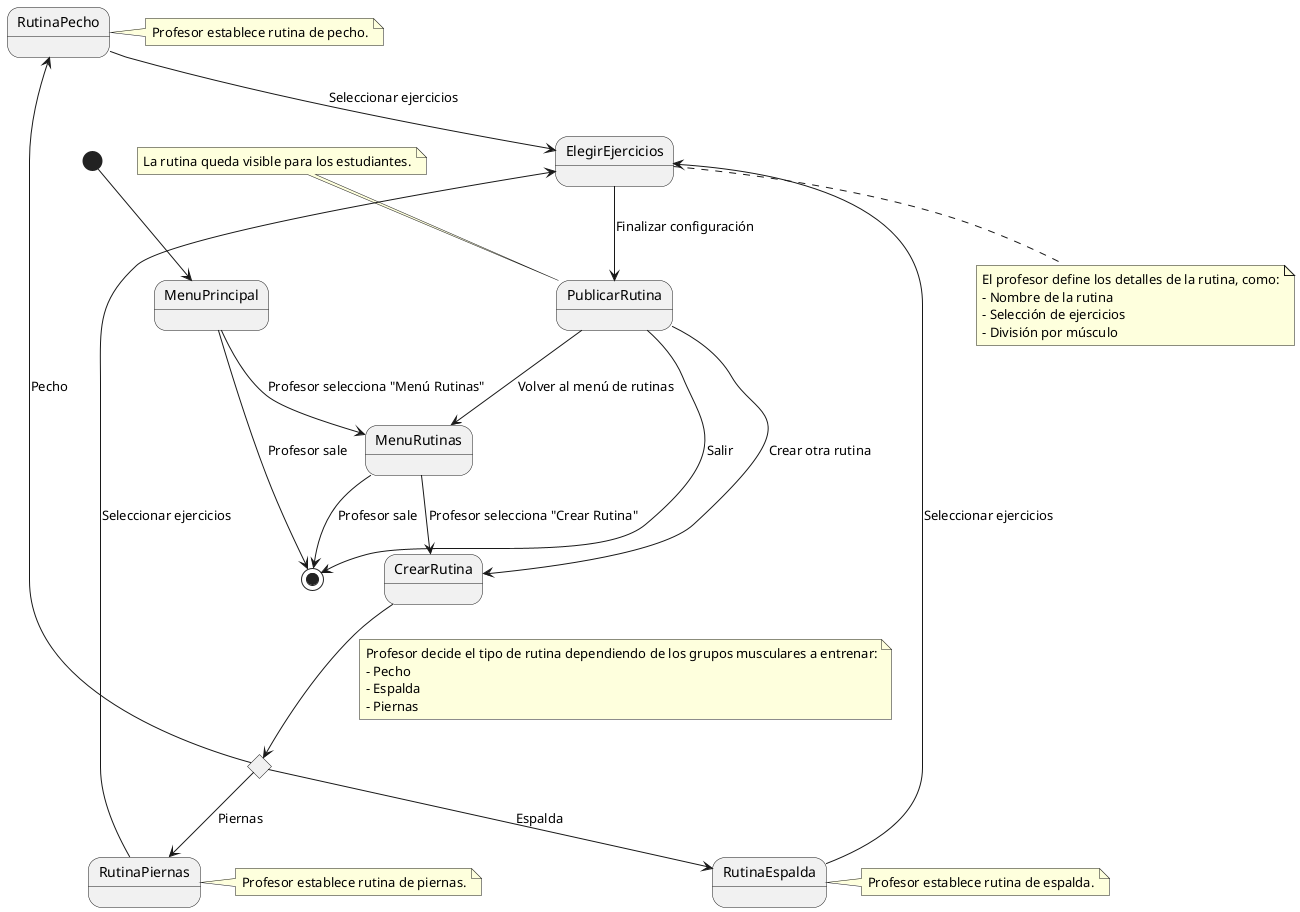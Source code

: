 @startuml

[*] --> MenuPrincipal

MenuPrincipal --> MenuRutinas : Profesor selecciona "Menú Rutinas"
MenuPrincipal --> [*] : Profesor sale

MenuRutinas --> CrearRutina : Profesor selecciona "Crear Rutina"
MenuRutinas --> [*] : Profesor sale

state TipoDeRutina <<choice>>
CrearRutina --> TipoDeRutina
note on link
    Profesor decide el tipo de rutina dependiendo de los grupos musculares a entrenar:
    - Pecho
    - Espalda
    - Piernas
end note

TipoDeRutina --> RutinaPecho : Pecho
note right of RutinaPecho
    Profesor establece rutina de pecho.
end note

TipoDeRutina --> RutinaEspalda : Espalda
note right of RutinaEspalda
    Profesor establece rutina de espalda.
end note

TipoDeRutina --> RutinaPiernas : Piernas
note right of RutinaPiernas
    Profesor establece rutina de piernas.
end note

RutinaPecho --> ElegirEjercicios : Seleccionar ejercicios
RutinaEspalda --> ElegirEjercicios : Seleccionar ejercicios
RutinaPiernas --> ElegirEjercicios : Seleccionar ejercicios

note bottom of ElegirEjercicios
    El profesor define los detalles de la rutina, como:
    - Nombre de la rutina
    - Selección de ejercicios
    - División por músculo
end note

ElegirEjercicios --> PublicarRutina : Finalizar configuración

note top of PublicarRutina
    La rutina queda visible para los estudiantes.
end note

PublicarRutina --> CrearRutina : Crear otra rutina
PublicarRutina --> MenuRutinas : Volver al menú de rutinas
PublicarRutina --> [*] : Salir

@enduml
